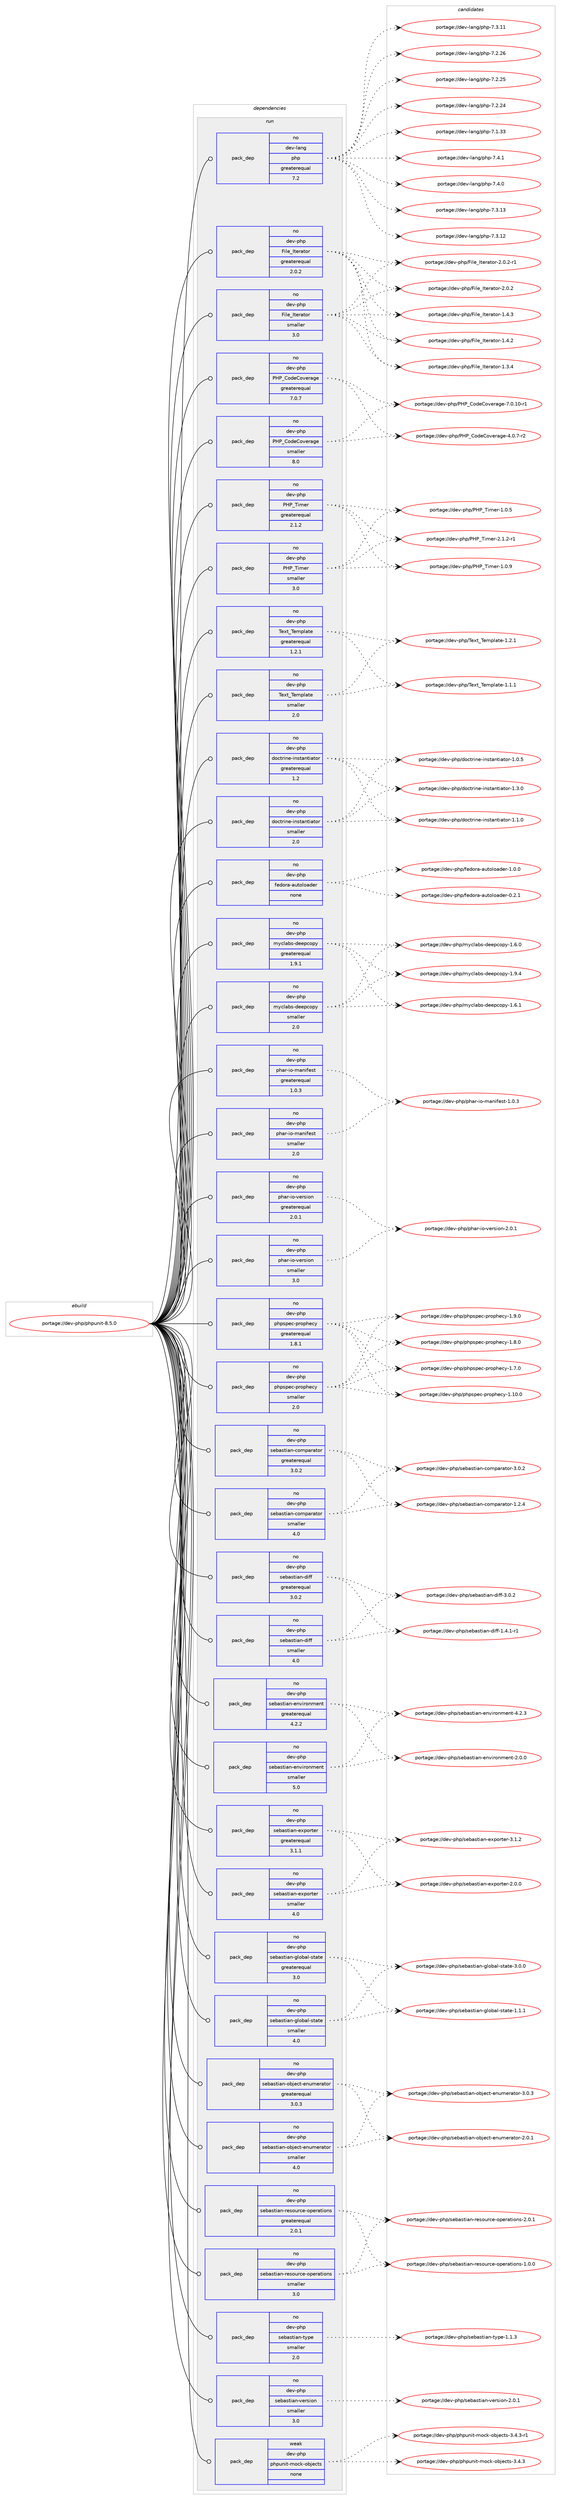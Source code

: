 digraph prolog {

# *************
# Graph options
# *************

newrank=true;
concentrate=true;
compound=true;
graph [rankdir=LR,fontname=Helvetica,fontsize=10,ranksep=1.5];#, ranksep=2.5, nodesep=0.2];
edge  [arrowhead=vee];
node  [fontname=Helvetica,fontsize=10];

# **********
# The ebuild
# **********

subgraph cluster_leftcol {
color=gray;
label=<<i>ebuild</i>>;
id [label="portage://dev-php/phpunit-8.5.0", color=red, width=4, href="../dev-php/phpunit-8.5.0.svg"];
}

# ****************
# The dependencies
# ****************

subgraph cluster_midcol {
color=gray;
label=<<i>dependencies</i>>;
subgraph cluster_compile {
fillcolor="#eeeeee";
style=filled;
label=<<i>compile</i>>;
}
subgraph cluster_compileandrun {
fillcolor="#eeeeee";
style=filled;
label=<<i>compile and run</i>>;
}
subgraph cluster_run {
fillcolor="#eeeeee";
style=filled;
label=<<i>run</i>>;
subgraph pack349623 {
dependency474562 [label=<<TABLE BORDER="0" CELLBORDER="1" CELLSPACING="0" CELLPADDING="4" WIDTH="220"><TR><TD ROWSPAN="6" CELLPADDING="30">pack_dep</TD></TR><TR><TD WIDTH="110">no</TD></TR><TR><TD>dev-lang</TD></TR><TR><TD>php</TD></TR><TR><TD>greaterequal</TD></TR><TR><TD>7.2</TD></TR></TABLE>>, shape=none, color=blue];
}
id:e -> dependency474562:w [weight=20,style="solid",arrowhead="odot"];
subgraph pack349624 {
dependency474563 [label=<<TABLE BORDER="0" CELLBORDER="1" CELLSPACING="0" CELLPADDING="4" WIDTH="220"><TR><TD ROWSPAN="6" CELLPADDING="30">pack_dep</TD></TR><TR><TD WIDTH="110">no</TD></TR><TR><TD>dev-php</TD></TR><TR><TD>File_Iterator</TD></TR><TR><TD>greaterequal</TD></TR><TR><TD>2.0.2</TD></TR></TABLE>>, shape=none, color=blue];
}
id:e -> dependency474563:w [weight=20,style="solid",arrowhead="odot"];
subgraph pack349625 {
dependency474564 [label=<<TABLE BORDER="0" CELLBORDER="1" CELLSPACING="0" CELLPADDING="4" WIDTH="220"><TR><TD ROWSPAN="6" CELLPADDING="30">pack_dep</TD></TR><TR><TD WIDTH="110">no</TD></TR><TR><TD>dev-php</TD></TR><TR><TD>File_Iterator</TD></TR><TR><TD>smaller</TD></TR><TR><TD>3.0</TD></TR></TABLE>>, shape=none, color=blue];
}
id:e -> dependency474564:w [weight=20,style="solid",arrowhead="odot"];
subgraph pack349626 {
dependency474565 [label=<<TABLE BORDER="0" CELLBORDER="1" CELLSPACING="0" CELLPADDING="4" WIDTH="220"><TR><TD ROWSPAN="6" CELLPADDING="30">pack_dep</TD></TR><TR><TD WIDTH="110">no</TD></TR><TR><TD>dev-php</TD></TR><TR><TD>PHP_CodeCoverage</TD></TR><TR><TD>greaterequal</TD></TR><TR><TD>7.0.7</TD></TR></TABLE>>, shape=none, color=blue];
}
id:e -> dependency474565:w [weight=20,style="solid",arrowhead="odot"];
subgraph pack349627 {
dependency474566 [label=<<TABLE BORDER="0" CELLBORDER="1" CELLSPACING="0" CELLPADDING="4" WIDTH="220"><TR><TD ROWSPAN="6" CELLPADDING="30">pack_dep</TD></TR><TR><TD WIDTH="110">no</TD></TR><TR><TD>dev-php</TD></TR><TR><TD>PHP_CodeCoverage</TD></TR><TR><TD>smaller</TD></TR><TR><TD>8.0</TD></TR></TABLE>>, shape=none, color=blue];
}
id:e -> dependency474566:w [weight=20,style="solid",arrowhead="odot"];
subgraph pack349628 {
dependency474567 [label=<<TABLE BORDER="0" CELLBORDER="1" CELLSPACING="0" CELLPADDING="4" WIDTH="220"><TR><TD ROWSPAN="6" CELLPADDING="30">pack_dep</TD></TR><TR><TD WIDTH="110">no</TD></TR><TR><TD>dev-php</TD></TR><TR><TD>PHP_Timer</TD></TR><TR><TD>greaterequal</TD></TR><TR><TD>2.1.2</TD></TR></TABLE>>, shape=none, color=blue];
}
id:e -> dependency474567:w [weight=20,style="solid",arrowhead="odot"];
subgraph pack349629 {
dependency474568 [label=<<TABLE BORDER="0" CELLBORDER="1" CELLSPACING="0" CELLPADDING="4" WIDTH="220"><TR><TD ROWSPAN="6" CELLPADDING="30">pack_dep</TD></TR><TR><TD WIDTH="110">no</TD></TR><TR><TD>dev-php</TD></TR><TR><TD>PHP_Timer</TD></TR><TR><TD>smaller</TD></TR><TR><TD>3.0</TD></TR></TABLE>>, shape=none, color=blue];
}
id:e -> dependency474568:w [weight=20,style="solid",arrowhead="odot"];
subgraph pack349630 {
dependency474569 [label=<<TABLE BORDER="0" CELLBORDER="1" CELLSPACING="0" CELLPADDING="4" WIDTH="220"><TR><TD ROWSPAN="6" CELLPADDING="30">pack_dep</TD></TR><TR><TD WIDTH="110">no</TD></TR><TR><TD>dev-php</TD></TR><TR><TD>Text_Template</TD></TR><TR><TD>greaterequal</TD></TR><TR><TD>1.2.1</TD></TR></TABLE>>, shape=none, color=blue];
}
id:e -> dependency474569:w [weight=20,style="solid",arrowhead="odot"];
subgraph pack349631 {
dependency474570 [label=<<TABLE BORDER="0" CELLBORDER="1" CELLSPACING="0" CELLPADDING="4" WIDTH="220"><TR><TD ROWSPAN="6" CELLPADDING="30">pack_dep</TD></TR><TR><TD WIDTH="110">no</TD></TR><TR><TD>dev-php</TD></TR><TR><TD>Text_Template</TD></TR><TR><TD>smaller</TD></TR><TR><TD>2.0</TD></TR></TABLE>>, shape=none, color=blue];
}
id:e -> dependency474570:w [weight=20,style="solid",arrowhead="odot"];
subgraph pack349632 {
dependency474571 [label=<<TABLE BORDER="0" CELLBORDER="1" CELLSPACING="0" CELLPADDING="4" WIDTH="220"><TR><TD ROWSPAN="6" CELLPADDING="30">pack_dep</TD></TR><TR><TD WIDTH="110">no</TD></TR><TR><TD>dev-php</TD></TR><TR><TD>doctrine-instantiator</TD></TR><TR><TD>greaterequal</TD></TR><TR><TD>1.2</TD></TR></TABLE>>, shape=none, color=blue];
}
id:e -> dependency474571:w [weight=20,style="solid",arrowhead="odot"];
subgraph pack349633 {
dependency474572 [label=<<TABLE BORDER="0" CELLBORDER="1" CELLSPACING="0" CELLPADDING="4" WIDTH="220"><TR><TD ROWSPAN="6" CELLPADDING="30">pack_dep</TD></TR><TR><TD WIDTH="110">no</TD></TR><TR><TD>dev-php</TD></TR><TR><TD>doctrine-instantiator</TD></TR><TR><TD>smaller</TD></TR><TR><TD>2.0</TD></TR></TABLE>>, shape=none, color=blue];
}
id:e -> dependency474572:w [weight=20,style="solid",arrowhead="odot"];
subgraph pack349634 {
dependency474573 [label=<<TABLE BORDER="0" CELLBORDER="1" CELLSPACING="0" CELLPADDING="4" WIDTH="220"><TR><TD ROWSPAN="6" CELLPADDING="30">pack_dep</TD></TR><TR><TD WIDTH="110">no</TD></TR><TR><TD>dev-php</TD></TR><TR><TD>fedora-autoloader</TD></TR><TR><TD>none</TD></TR><TR><TD></TD></TR></TABLE>>, shape=none, color=blue];
}
id:e -> dependency474573:w [weight=20,style="solid",arrowhead="odot"];
subgraph pack349635 {
dependency474574 [label=<<TABLE BORDER="0" CELLBORDER="1" CELLSPACING="0" CELLPADDING="4" WIDTH="220"><TR><TD ROWSPAN="6" CELLPADDING="30">pack_dep</TD></TR><TR><TD WIDTH="110">no</TD></TR><TR><TD>dev-php</TD></TR><TR><TD>myclabs-deepcopy</TD></TR><TR><TD>greaterequal</TD></TR><TR><TD>1.9.1</TD></TR></TABLE>>, shape=none, color=blue];
}
id:e -> dependency474574:w [weight=20,style="solid",arrowhead="odot"];
subgraph pack349636 {
dependency474575 [label=<<TABLE BORDER="0" CELLBORDER="1" CELLSPACING="0" CELLPADDING="4" WIDTH="220"><TR><TD ROWSPAN="6" CELLPADDING="30">pack_dep</TD></TR><TR><TD WIDTH="110">no</TD></TR><TR><TD>dev-php</TD></TR><TR><TD>myclabs-deepcopy</TD></TR><TR><TD>smaller</TD></TR><TR><TD>2.0</TD></TR></TABLE>>, shape=none, color=blue];
}
id:e -> dependency474575:w [weight=20,style="solid",arrowhead="odot"];
subgraph pack349637 {
dependency474576 [label=<<TABLE BORDER="0" CELLBORDER="1" CELLSPACING="0" CELLPADDING="4" WIDTH="220"><TR><TD ROWSPAN="6" CELLPADDING="30">pack_dep</TD></TR><TR><TD WIDTH="110">no</TD></TR><TR><TD>dev-php</TD></TR><TR><TD>phar-io-manifest</TD></TR><TR><TD>greaterequal</TD></TR><TR><TD>1.0.3</TD></TR></TABLE>>, shape=none, color=blue];
}
id:e -> dependency474576:w [weight=20,style="solid",arrowhead="odot"];
subgraph pack349638 {
dependency474577 [label=<<TABLE BORDER="0" CELLBORDER="1" CELLSPACING="0" CELLPADDING="4" WIDTH="220"><TR><TD ROWSPAN="6" CELLPADDING="30">pack_dep</TD></TR><TR><TD WIDTH="110">no</TD></TR><TR><TD>dev-php</TD></TR><TR><TD>phar-io-manifest</TD></TR><TR><TD>smaller</TD></TR><TR><TD>2.0</TD></TR></TABLE>>, shape=none, color=blue];
}
id:e -> dependency474577:w [weight=20,style="solid",arrowhead="odot"];
subgraph pack349639 {
dependency474578 [label=<<TABLE BORDER="0" CELLBORDER="1" CELLSPACING="0" CELLPADDING="4" WIDTH="220"><TR><TD ROWSPAN="6" CELLPADDING="30">pack_dep</TD></TR><TR><TD WIDTH="110">no</TD></TR><TR><TD>dev-php</TD></TR><TR><TD>phar-io-version</TD></TR><TR><TD>greaterequal</TD></TR><TR><TD>2.0.1</TD></TR></TABLE>>, shape=none, color=blue];
}
id:e -> dependency474578:w [weight=20,style="solid",arrowhead="odot"];
subgraph pack349640 {
dependency474579 [label=<<TABLE BORDER="0" CELLBORDER="1" CELLSPACING="0" CELLPADDING="4" WIDTH="220"><TR><TD ROWSPAN="6" CELLPADDING="30">pack_dep</TD></TR><TR><TD WIDTH="110">no</TD></TR><TR><TD>dev-php</TD></TR><TR><TD>phar-io-version</TD></TR><TR><TD>smaller</TD></TR><TR><TD>3.0</TD></TR></TABLE>>, shape=none, color=blue];
}
id:e -> dependency474579:w [weight=20,style="solid",arrowhead="odot"];
subgraph pack349641 {
dependency474580 [label=<<TABLE BORDER="0" CELLBORDER="1" CELLSPACING="0" CELLPADDING="4" WIDTH="220"><TR><TD ROWSPAN="6" CELLPADDING="30">pack_dep</TD></TR><TR><TD WIDTH="110">no</TD></TR><TR><TD>dev-php</TD></TR><TR><TD>phpspec-prophecy</TD></TR><TR><TD>greaterequal</TD></TR><TR><TD>1.8.1</TD></TR></TABLE>>, shape=none, color=blue];
}
id:e -> dependency474580:w [weight=20,style="solid",arrowhead="odot"];
subgraph pack349642 {
dependency474581 [label=<<TABLE BORDER="0" CELLBORDER="1" CELLSPACING="0" CELLPADDING="4" WIDTH="220"><TR><TD ROWSPAN="6" CELLPADDING="30">pack_dep</TD></TR><TR><TD WIDTH="110">no</TD></TR><TR><TD>dev-php</TD></TR><TR><TD>phpspec-prophecy</TD></TR><TR><TD>smaller</TD></TR><TR><TD>2.0</TD></TR></TABLE>>, shape=none, color=blue];
}
id:e -> dependency474581:w [weight=20,style="solid",arrowhead="odot"];
subgraph pack349643 {
dependency474582 [label=<<TABLE BORDER="0" CELLBORDER="1" CELLSPACING="0" CELLPADDING="4" WIDTH="220"><TR><TD ROWSPAN="6" CELLPADDING="30">pack_dep</TD></TR><TR><TD WIDTH="110">no</TD></TR><TR><TD>dev-php</TD></TR><TR><TD>sebastian-comparator</TD></TR><TR><TD>greaterequal</TD></TR><TR><TD>3.0.2</TD></TR></TABLE>>, shape=none, color=blue];
}
id:e -> dependency474582:w [weight=20,style="solid",arrowhead="odot"];
subgraph pack349644 {
dependency474583 [label=<<TABLE BORDER="0" CELLBORDER="1" CELLSPACING="0" CELLPADDING="4" WIDTH="220"><TR><TD ROWSPAN="6" CELLPADDING="30">pack_dep</TD></TR><TR><TD WIDTH="110">no</TD></TR><TR><TD>dev-php</TD></TR><TR><TD>sebastian-comparator</TD></TR><TR><TD>smaller</TD></TR><TR><TD>4.0</TD></TR></TABLE>>, shape=none, color=blue];
}
id:e -> dependency474583:w [weight=20,style="solid",arrowhead="odot"];
subgraph pack349645 {
dependency474584 [label=<<TABLE BORDER="0" CELLBORDER="1" CELLSPACING="0" CELLPADDING="4" WIDTH="220"><TR><TD ROWSPAN="6" CELLPADDING="30">pack_dep</TD></TR><TR><TD WIDTH="110">no</TD></TR><TR><TD>dev-php</TD></TR><TR><TD>sebastian-diff</TD></TR><TR><TD>greaterequal</TD></TR><TR><TD>3.0.2</TD></TR></TABLE>>, shape=none, color=blue];
}
id:e -> dependency474584:w [weight=20,style="solid",arrowhead="odot"];
subgraph pack349646 {
dependency474585 [label=<<TABLE BORDER="0" CELLBORDER="1" CELLSPACING="0" CELLPADDING="4" WIDTH="220"><TR><TD ROWSPAN="6" CELLPADDING="30">pack_dep</TD></TR><TR><TD WIDTH="110">no</TD></TR><TR><TD>dev-php</TD></TR><TR><TD>sebastian-diff</TD></TR><TR><TD>smaller</TD></TR><TR><TD>4.0</TD></TR></TABLE>>, shape=none, color=blue];
}
id:e -> dependency474585:w [weight=20,style="solid",arrowhead="odot"];
subgraph pack349647 {
dependency474586 [label=<<TABLE BORDER="0" CELLBORDER="1" CELLSPACING="0" CELLPADDING="4" WIDTH="220"><TR><TD ROWSPAN="6" CELLPADDING="30">pack_dep</TD></TR><TR><TD WIDTH="110">no</TD></TR><TR><TD>dev-php</TD></TR><TR><TD>sebastian-environment</TD></TR><TR><TD>greaterequal</TD></TR><TR><TD>4.2.2</TD></TR></TABLE>>, shape=none, color=blue];
}
id:e -> dependency474586:w [weight=20,style="solid",arrowhead="odot"];
subgraph pack349648 {
dependency474587 [label=<<TABLE BORDER="0" CELLBORDER="1" CELLSPACING="0" CELLPADDING="4" WIDTH="220"><TR><TD ROWSPAN="6" CELLPADDING="30">pack_dep</TD></TR><TR><TD WIDTH="110">no</TD></TR><TR><TD>dev-php</TD></TR><TR><TD>sebastian-environment</TD></TR><TR><TD>smaller</TD></TR><TR><TD>5.0</TD></TR></TABLE>>, shape=none, color=blue];
}
id:e -> dependency474587:w [weight=20,style="solid",arrowhead="odot"];
subgraph pack349649 {
dependency474588 [label=<<TABLE BORDER="0" CELLBORDER="1" CELLSPACING="0" CELLPADDING="4" WIDTH="220"><TR><TD ROWSPAN="6" CELLPADDING="30">pack_dep</TD></TR><TR><TD WIDTH="110">no</TD></TR><TR><TD>dev-php</TD></TR><TR><TD>sebastian-exporter</TD></TR><TR><TD>greaterequal</TD></TR><TR><TD>3.1.1</TD></TR></TABLE>>, shape=none, color=blue];
}
id:e -> dependency474588:w [weight=20,style="solid",arrowhead="odot"];
subgraph pack349650 {
dependency474589 [label=<<TABLE BORDER="0" CELLBORDER="1" CELLSPACING="0" CELLPADDING="4" WIDTH="220"><TR><TD ROWSPAN="6" CELLPADDING="30">pack_dep</TD></TR><TR><TD WIDTH="110">no</TD></TR><TR><TD>dev-php</TD></TR><TR><TD>sebastian-exporter</TD></TR><TR><TD>smaller</TD></TR><TR><TD>4.0</TD></TR></TABLE>>, shape=none, color=blue];
}
id:e -> dependency474589:w [weight=20,style="solid",arrowhead="odot"];
subgraph pack349651 {
dependency474590 [label=<<TABLE BORDER="0" CELLBORDER="1" CELLSPACING="0" CELLPADDING="4" WIDTH="220"><TR><TD ROWSPAN="6" CELLPADDING="30">pack_dep</TD></TR><TR><TD WIDTH="110">no</TD></TR><TR><TD>dev-php</TD></TR><TR><TD>sebastian-global-state</TD></TR><TR><TD>greaterequal</TD></TR><TR><TD>3.0</TD></TR></TABLE>>, shape=none, color=blue];
}
id:e -> dependency474590:w [weight=20,style="solid",arrowhead="odot"];
subgraph pack349652 {
dependency474591 [label=<<TABLE BORDER="0" CELLBORDER="1" CELLSPACING="0" CELLPADDING="4" WIDTH="220"><TR><TD ROWSPAN="6" CELLPADDING="30">pack_dep</TD></TR><TR><TD WIDTH="110">no</TD></TR><TR><TD>dev-php</TD></TR><TR><TD>sebastian-global-state</TD></TR><TR><TD>smaller</TD></TR><TR><TD>4.0</TD></TR></TABLE>>, shape=none, color=blue];
}
id:e -> dependency474591:w [weight=20,style="solid",arrowhead="odot"];
subgraph pack349653 {
dependency474592 [label=<<TABLE BORDER="0" CELLBORDER="1" CELLSPACING="0" CELLPADDING="4" WIDTH="220"><TR><TD ROWSPAN="6" CELLPADDING="30">pack_dep</TD></TR><TR><TD WIDTH="110">no</TD></TR><TR><TD>dev-php</TD></TR><TR><TD>sebastian-object-enumerator</TD></TR><TR><TD>greaterequal</TD></TR><TR><TD>3.0.3</TD></TR></TABLE>>, shape=none, color=blue];
}
id:e -> dependency474592:w [weight=20,style="solid",arrowhead="odot"];
subgraph pack349654 {
dependency474593 [label=<<TABLE BORDER="0" CELLBORDER="1" CELLSPACING="0" CELLPADDING="4" WIDTH="220"><TR><TD ROWSPAN="6" CELLPADDING="30">pack_dep</TD></TR><TR><TD WIDTH="110">no</TD></TR><TR><TD>dev-php</TD></TR><TR><TD>sebastian-object-enumerator</TD></TR><TR><TD>smaller</TD></TR><TR><TD>4.0</TD></TR></TABLE>>, shape=none, color=blue];
}
id:e -> dependency474593:w [weight=20,style="solid",arrowhead="odot"];
subgraph pack349655 {
dependency474594 [label=<<TABLE BORDER="0" CELLBORDER="1" CELLSPACING="0" CELLPADDING="4" WIDTH="220"><TR><TD ROWSPAN="6" CELLPADDING="30">pack_dep</TD></TR><TR><TD WIDTH="110">no</TD></TR><TR><TD>dev-php</TD></TR><TR><TD>sebastian-resource-operations</TD></TR><TR><TD>greaterequal</TD></TR><TR><TD>2.0.1</TD></TR></TABLE>>, shape=none, color=blue];
}
id:e -> dependency474594:w [weight=20,style="solid",arrowhead="odot"];
subgraph pack349656 {
dependency474595 [label=<<TABLE BORDER="0" CELLBORDER="1" CELLSPACING="0" CELLPADDING="4" WIDTH="220"><TR><TD ROWSPAN="6" CELLPADDING="30">pack_dep</TD></TR><TR><TD WIDTH="110">no</TD></TR><TR><TD>dev-php</TD></TR><TR><TD>sebastian-resource-operations</TD></TR><TR><TD>smaller</TD></TR><TR><TD>3.0</TD></TR></TABLE>>, shape=none, color=blue];
}
id:e -> dependency474595:w [weight=20,style="solid",arrowhead="odot"];
subgraph pack349657 {
dependency474596 [label=<<TABLE BORDER="0" CELLBORDER="1" CELLSPACING="0" CELLPADDING="4" WIDTH="220"><TR><TD ROWSPAN="6" CELLPADDING="30">pack_dep</TD></TR><TR><TD WIDTH="110">no</TD></TR><TR><TD>dev-php</TD></TR><TR><TD>sebastian-type</TD></TR><TR><TD>smaller</TD></TR><TR><TD>2.0</TD></TR></TABLE>>, shape=none, color=blue];
}
id:e -> dependency474596:w [weight=20,style="solid",arrowhead="odot"];
subgraph pack349658 {
dependency474597 [label=<<TABLE BORDER="0" CELLBORDER="1" CELLSPACING="0" CELLPADDING="4" WIDTH="220"><TR><TD ROWSPAN="6" CELLPADDING="30">pack_dep</TD></TR><TR><TD WIDTH="110">no</TD></TR><TR><TD>dev-php</TD></TR><TR><TD>sebastian-version</TD></TR><TR><TD>smaller</TD></TR><TR><TD>3.0</TD></TR></TABLE>>, shape=none, color=blue];
}
id:e -> dependency474597:w [weight=20,style="solid",arrowhead="odot"];
subgraph pack349659 {
dependency474598 [label=<<TABLE BORDER="0" CELLBORDER="1" CELLSPACING="0" CELLPADDING="4" WIDTH="220"><TR><TD ROWSPAN="6" CELLPADDING="30">pack_dep</TD></TR><TR><TD WIDTH="110">weak</TD></TR><TR><TD>dev-php</TD></TR><TR><TD>phpunit-mock-objects</TD></TR><TR><TD>none</TD></TR><TR><TD></TD></TR></TABLE>>, shape=none, color=blue];
}
id:e -> dependency474598:w [weight=20,style="solid",arrowhead="odot"];
}
}

# **************
# The candidates
# **************

subgraph cluster_choices {
rank=same;
color=gray;
label=<<i>candidates</i>>;

subgraph choice349623 {
color=black;
nodesep=1;
choice100101118451089711010347112104112455546524649 [label="portage://dev-lang/php-7.4.1", color=red, width=4,href="../dev-lang/php-7.4.1.svg"];
choice100101118451089711010347112104112455546524648 [label="portage://dev-lang/php-7.4.0", color=red, width=4,href="../dev-lang/php-7.4.0.svg"];
choice10010111845108971101034711210411245554651464951 [label="portage://dev-lang/php-7.3.13", color=red, width=4,href="../dev-lang/php-7.3.13.svg"];
choice10010111845108971101034711210411245554651464950 [label="portage://dev-lang/php-7.3.12", color=red, width=4,href="../dev-lang/php-7.3.12.svg"];
choice10010111845108971101034711210411245554651464949 [label="portage://dev-lang/php-7.3.11", color=red, width=4,href="../dev-lang/php-7.3.11.svg"];
choice10010111845108971101034711210411245554650465054 [label="portage://dev-lang/php-7.2.26", color=red, width=4,href="../dev-lang/php-7.2.26.svg"];
choice10010111845108971101034711210411245554650465053 [label="portage://dev-lang/php-7.2.25", color=red, width=4,href="../dev-lang/php-7.2.25.svg"];
choice10010111845108971101034711210411245554650465052 [label="portage://dev-lang/php-7.2.24", color=red, width=4,href="../dev-lang/php-7.2.24.svg"];
choice10010111845108971101034711210411245554649465151 [label="portage://dev-lang/php-7.1.33", color=red, width=4,href="../dev-lang/php-7.1.33.svg"];
dependency474562:e -> choice100101118451089711010347112104112455546524649:w [style=dotted,weight="100"];
dependency474562:e -> choice100101118451089711010347112104112455546524648:w [style=dotted,weight="100"];
dependency474562:e -> choice10010111845108971101034711210411245554651464951:w [style=dotted,weight="100"];
dependency474562:e -> choice10010111845108971101034711210411245554651464950:w [style=dotted,weight="100"];
dependency474562:e -> choice10010111845108971101034711210411245554651464949:w [style=dotted,weight="100"];
dependency474562:e -> choice10010111845108971101034711210411245554650465054:w [style=dotted,weight="100"];
dependency474562:e -> choice10010111845108971101034711210411245554650465053:w [style=dotted,weight="100"];
dependency474562:e -> choice10010111845108971101034711210411245554650465052:w [style=dotted,weight="100"];
dependency474562:e -> choice10010111845108971101034711210411245554649465151:w [style=dotted,weight="100"];
}
subgraph choice349624 {
color=black;
nodesep=1;
choice1001011184511210411247701051081019573116101114971161111144550464846504511449 [label="portage://dev-php/File_Iterator-2.0.2-r1", color=red, width=4,href="../dev-php/File_Iterator-2.0.2-r1.svg"];
choice100101118451121041124770105108101957311610111497116111114455046484650 [label="portage://dev-php/File_Iterator-2.0.2", color=red, width=4,href="../dev-php/File_Iterator-2.0.2.svg"];
choice100101118451121041124770105108101957311610111497116111114454946524651 [label="portage://dev-php/File_Iterator-1.4.3", color=red, width=4,href="../dev-php/File_Iterator-1.4.3.svg"];
choice100101118451121041124770105108101957311610111497116111114454946524650 [label="portage://dev-php/File_Iterator-1.4.2", color=red, width=4,href="../dev-php/File_Iterator-1.4.2.svg"];
choice100101118451121041124770105108101957311610111497116111114454946514652 [label="portage://dev-php/File_Iterator-1.3.4", color=red, width=4,href="../dev-php/File_Iterator-1.3.4.svg"];
dependency474563:e -> choice1001011184511210411247701051081019573116101114971161111144550464846504511449:w [style=dotted,weight="100"];
dependency474563:e -> choice100101118451121041124770105108101957311610111497116111114455046484650:w [style=dotted,weight="100"];
dependency474563:e -> choice100101118451121041124770105108101957311610111497116111114454946524651:w [style=dotted,weight="100"];
dependency474563:e -> choice100101118451121041124770105108101957311610111497116111114454946524650:w [style=dotted,weight="100"];
dependency474563:e -> choice100101118451121041124770105108101957311610111497116111114454946514652:w [style=dotted,weight="100"];
}
subgraph choice349625 {
color=black;
nodesep=1;
choice1001011184511210411247701051081019573116101114971161111144550464846504511449 [label="portage://dev-php/File_Iterator-2.0.2-r1", color=red, width=4,href="../dev-php/File_Iterator-2.0.2-r1.svg"];
choice100101118451121041124770105108101957311610111497116111114455046484650 [label="portage://dev-php/File_Iterator-2.0.2", color=red, width=4,href="../dev-php/File_Iterator-2.0.2.svg"];
choice100101118451121041124770105108101957311610111497116111114454946524651 [label="portage://dev-php/File_Iterator-1.4.3", color=red, width=4,href="../dev-php/File_Iterator-1.4.3.svg"];
choice100101118451121041124770105108101957311610111497116111114454946524650 [label="portage://dev-php/File_Iterator-1.4.2", color=red, width=4,href="../dev-php/File_Iterator-1.4.2.svg"];
choice100101118451121041124770105108101957311610111497116111114454946514652 [label="portage://dev-php/File_Iterator-1.3.4", color=red, width=4,href="../dev-php/File_Iterator-1.3.4.svg"];
dependency474564:e -> choice1001011184511210411247701051081019573116101114971161111144550464846504511449:w [style=dotted,weight="100"];
dependency474564:e -> choice100101118451121041124770105108101957311610111497116111114455046484650:w [style=dotted,weight="100"];
dependency474564:e -> choice100101118451121041124770105108101957311610111497116111114454946524651:w [style=dotted,weight="100"];
dependency474564:e -> choice100101118451121041124770105108101957311610111497116111114454946524650:w [style=dotted,weight="100"];
dependency474564:e -> choice100101118451121041124770105108101957311610111497116111114454946514652:w [style=dotted,weight="100"];
}
subgraph choice349626 {
color=black;
nodesep=1;
choice100101118451121041124780728095671111001016711111810111497103101455546484649484511449 [label="portage://dev-php/PHP_CodeCoverage-7.0.10-r1", color=red, width=4,href="../dev-php/PHP_CodeCoverage-7.0.10-r1.svg"];
choice1001011184511210411247807280956711110010167111118101114971031014552464846554511450 [label="portage://dev-php/PHP_CodeCoverage-4.0.7-r2", color=red, width=4,href="../dev-php/PHP_CodeCoverage-4.0.7-r2.svg"];
dependency474565:e -> choice100101118451121041124780728095671111001016711111810111497103101455546484649484511449:w [style=dotted,weight="100"];
dependency474565:e -> choice1001011184511210411247807280956711110010167111118101114971031014552464846554511450:w [style=dotted,weight="100"];
}
subgraph choice349627 {
color=black;
nodesep=1;
choice100101118451121041124780728095671111001016711111810111497103101455546484649484511449 [label="portage://dev-php/PHP_CodeCoverage-7.0.10-r1", color=red, width=4,href="../dev-php/PHP_CodeCoverage-7.0.10-r1.svg"];
choice1001011184511210411247807280956711110010167111118101114971031014552464846554511450 [label="portage://dev-php/PHP_CodeCoverage-4.0.7-r2", color=red, width=4,href="../dev-php/PHP_CodeCoverage-4.0.7-r2.svg"];
dependency474566:e -> choice100101118451121041124780728095671111001016711111810111497103101455546484649484511449:w [style=dotted,weight="100"];
dependency474566:e -> choice1001011184511210411247807280956711110010167111118101114971031014552464846554511450:w [style=dotted,weight="100"];
}
subgraph choice349628 {
color=black;
nodesep=1;
choice100101118451121041124780728095841051091011144550464946504511449 [label="portage://dev-php/PHP_Timer-2.1.2-r1", color=red, width=4,href="../dev-php/PHP_Timer-2.1.2-r1.svg"];
choice10010111845112104112478072809584105109101114454946484657 [label="portage://dev-php/PHP_Timer-1.0.9", color=red, width=4,href="../dev-php/PHP_Timer-1.0.9.svg"];
choice10010111845112104112478072809584105109101114454946484653 [label="portage://dev-php/PHP_Timer-1.0.5", color=red, width=4,href="../dev-php/PHP_Timer-1.0.5.svg"];
dependency474567:e -> choice100101118451121041124780728095841051091011144550464946504511449:w [style=dotted,weight="100"];
dependency474567:e -> choice10010111845112104112478072809584105109101114454946484657:w [style=dotted,weight="100"];
dependency474567:e -> choice10010111845112104112478072809584105109101114454946484653:w [style=dotted,weight="100"];
}
subgraph choice349629 {
color=black;
nodesep=1;
choice100101118451121041124780728095841051091011144550464946504511449 [label="portage://dev-php/PHP_Timer-2.1.2-r1", color=red, width=4,href="../dev-php/PHP_Timer-2.1.2-r1.svg"];
choice10010111845112104112478072809584105109101114454946484657 [label="portage://dev-php/PHP_Timer-1.0.9", color=red, width=4,href="../dev-php/PHP_Timer-1.0.9.svg"];
choice10010111845112104112478072809584105109101114454946484653 [label="portage://dev-php/PHP_Timer-1.0.5", color=red, width=4,href="../dev-php/PHP_Timer-1.0.5.svg"];
dependency474568:e -> choice100101118451121041124780728095841051091011144550464946504511449:w [style=dotted,weight="100"];
dependency474568:e -> choice10010111845112104112478072809584105109101114454946484657:w [style=dotted,weight="100"];
dependency474568:e -> choice10010111845112104112478072809584105109101114454946484653:w [style=dotted,weight="100"];
}
subgraph choice349630 {
color=black;
nodesep=1;
choice100101118451121041124784101120116958410110911210897116101454946504649 [label="portage://dev-php/Text_Template-1.2.1", color=red, width=4,href="../dev-php/Text_Template-1.2.1.svg"];
choice100101118451121041124784101120116958410110911210897116101454946494649 [label="portage://dev-php/Text_Template-1.1.1", color=red, width=4,href="../dev-php/Text_Template-1.1.1.svg"];
dependency474569:e -> choice100101118451121041124784101120116958410110911210897116101454946504649:w [style=dotted,weight="100"];
dependency474569:e -> choice100101118451121041124784101120116958410110911210897116101454946494649:w [style=dotted,weight="100"];
}
subgraph choice349631 {
color=black;
nodesep=1;
choice100101118451121041124784101120116958410110911210897116101454946504649 [label="portage://dev-php/Text_Template-1.2.1", color=red, width=4,href="../dev-php/Text_Template-1.2.1.svg"];
choice100101118451121041124784101120116958410110911210897116101454946494649 [label="portage://dev-php/Text_Template-1.1.1", color=red, width=4,href="../dev-php/Text_Template-1.1.1.svg"];
dependency474570:e -> choice100101118451121041124784101120116958410110911210897116101454946504649:w [style=dotted,weight="100"];
dependency474570:e -> choice100101118451121041124784101120116958410110911210897116101454946494649:w [style=dotted,weight="100"];
}
subgraph choice349632 {
color=black;
nodesep=1;
choice100101118451121041124710011199116114105110101451051101151169711011610597116111114454946514648 [label="portage://dev-php/doctrine-instantiator-1.3.0", color=red, width=4,href="../dev-php/doctrine-instantiator-1.3.0.svg"];
choice100101118451121041124710011199116114105110101451051101151169711011610597116111114454946494648 [label="portage://dev-php/doctrine-instantiator-1.1.0", color=red, width=4,href="../dev-php/doctrine-instantiator-1.1.0.svg"];
choice100101118451121041124710011199116114105110101451051101151169711011610597116111114454946484653 [label="portage://dev-php/doctrine-instantiator-1.0.5", color=red, width=4,href="../dev-php/doctrine-instantiator-1.0.5.svg"];
dependency474571:e -> choice100101118451121041124710011199116114105110101451051101151169711011610597116111114454946514648:w [style=dotted,weight="100"];
dependency474571:e -> choice100101118451121041124710011199116114105110101451051101151169711011610597116111114454946494648:w [style=dotted,weight="100"];
dependency474571:e -> choice100101118451121041124710011199116114105110101451051101151169711011610597116111114454946484653:w [style=dotted,weight="100"];
}
subgraph choice349633 {
color=black;
nodesep=1;
choice100101118451121041124710011199116114105110101451051101151169711011610597116111114454946514648 [label="portage://dev-php/doctrine-instantiator-1.3.0", color=red, width=4,href="../dev-php/doctrine-instantiator-1.3.0.svg"];
choice100101118451121041124710011199116114105110101451051101151169711011610597116111114454946494648 [label="portage://dev-php/doctrine-instantiator-1.1.0", color=red, width=4,href="../dev-php/doctrine-instantiator-1.1.0.svg"];
choice100101118451121041124710011199116114105110101451051101151169711011610597116111114454946484653 [label="portage://dev-php/doctrine-instantiator-1.0.5", color=red, width=4,href="../dev-php/doctrine-instantiator-1.0.5.svg"];
dependency474572:e -> choice100101118451121041124710011199116114105110101451051101151169711011610597116111114454946514648:w [style=dotted,weight="100"];
dependency474572:e -> choice100101118451121041124710011199116114105110101451051101151169711011610597116111114454946494648:w [style=dotted,weight="100"];
dependency474572:e -> choice100101118451121041124710011199116114105110101451051101151169711011610597116111114454946484653:w [style=dotted,weight="100"];
}
subgraph choice349634 {
color=black;
nodesep=1;
choice100101118451121041124710210110011111497459711711611110811197100101114454946484648 [label="portage://dev-php/fedora-autoloader-1.0.0", color=red, width=4,href="../dev-php/fedora-autoloader-1.0.0.svg"];
choice100101118451121041124710210110011111497459711711611110811197100101114454846504649 [label="portage://dev-php/fedora-autoloader-0.2.1", color=red, width=4,href="../dev-php/fedora-autoloader-0.2.1.svg"];
dependency474573:e -> choice100101118451121041124710210110011111497459711711611110811197100101114454946484648:w [style=dotted,weight="100"];
dependency474573:e -> choice100101118451121041124710210110011111497459711711611110811197100101114454846504649:w [style=dotted,weight="100"];
}
subgraph choice349635 {
color=black;
nodesep=1;
choice10010111845112104112471091219910897981154510010110111299111112121454946574652 [label="portage://dev-php/myclabs-deepcopy-1.9.4", color=red, width=4,href="../dev-php/myclabs-deepcopy-1.9.4.svg"];
choice10010111845112104112471091219910897981154510010110111299111112121454946544649 [label="portage://dev-php/myclabs-deepcopy-1.6.1", color=red, width=4,href="../dev-php/myclabs-deepcopy-1.6.1.svg"];
choice10010111845112104112471091219910897981154510010110111299111112121454946544648 [label="portage://dev-php/myclabs-deepcopy-1.6.0", color=red, width=4,href="../dev-php/myclabs-deepcopy-1.6.0.svg"];
dependency474574:e -> choice10010111845112104112471091219910897981154510010110111299111112121454946574652:w [style=dotted,weight="100"];
dependency474574:e -> choice10010111845112104112471091219910897981154510010110111299111112121454946544649:w [style=dotted,weight="100"];
dependency474574:e -> choice10010111845112104112471091219910897981154510010110111299111112121454946544648:w [style=dotted,weight="100"];
}
subgraph choice349636 {
color=black;
nodesep=1;
choice10010111845112104112471091219910897981154510010110111299111112121454946574652 [label="portage://dev-php/myclabs-deepcopy-1.9.4", color=red, width=4,href="../dev-php/myclabs-deepcopy-1.9.4.svg"];
choice10010111845112104112471091219910897981154510010110111299111112121454946544649 [label="portage://dev-php/myclabs-deepcopy-1.6.1", color=red, width=4,href="../dev-php/myclabs-deepcopy-1.6.1.svg"];
choice10010111845112104112471091219910897981154510010110111299111112121454946544648 [label="portage://dev-php/myclabs-deepcopy-1.6.0", color=red, width=4,href="../dev-php/myclabs-deepcopy-1.6.0.svg"];
dependency474575:e -> choice10010111845112104112471091219910897981154510010110111299111112121454946574652:w [style=dotted,weight="100"];
dependency474575:e -> choice10010111845112104112471091219910897981154510010110111299111112121454946544649:w [style=dotted,weight="100"];
dependency474575:e -> choice10010111845112104112471091219910897981154510010110111299111112121454946544648:w [style=dotted,weight="100"];
}
subgraph choice349637 {
color=black;
nodesep=1;
choice100101118451121041124711210497114451051114510997110105102101115116454946484651 [label="portage://dev-php/phar-io-manifest-1.0.3", color=red, width=4,href="../dev-php/phar-io-manifest-1.0.3.svg"];
dependency474576:e -> choice100101118451121041124711210497114451051114510997110105102101115116454946484651:w [style=dotted,weight="100"];
}
subgraph choice349638 {
color=black;
nodesep=1;
choice100101118451121041124711210497114451051114510997110105102101115116454946484651 [label="portage://dev-php/phar-io-manifest-1.0.3", color=red, width=4,href="../dev-php/phar-io-manifest-1.0.3.svg"];
dependency474577:e -> choice100101118451121041124711210497114451051114510997110105102101115116454946484651:w [style=dotted,weight="100"];
}
subgraph choice349639 {
color=black;
nodesep=1;
choice1001011184511210411247112104971144510511145118101114115105111110455046484649 [label="portage://dev-php/phar-io-version-2.0.1", color=red, width=4,href="../dev-php/phar-io-version-2.0.1.svg"];
dependency474578:e -> choice1001011184511210411247112104971144510511145118101114115105111110455046484649:w [style=dotted,weight="100"];
}
subgraph choice349640 {
color=black;
nodesep=1;
choice1001011184511210411247112104971144510511145118101114115105111110455046484649 [label="portage://dev-php/phar-io-version-2.0.1", color=red, width=4,href="../dev-php/phar-io-version-2.0.1.svg"];
dependency474579:e -> choice1001011184511210411247112104971144510511145118101114115105111110455046484649:w [style=dotted,weight="100"];
}
subgraph choice349641 {
color=black;
nodesep=1;
choice1001011184511210411247112104112115112101994511211411111210410199121454946574648 [label="portage://dev-php/phpspec-prophecy-1.9.0", color=red, width=4,href="../dev-php/phpspec-prophecy-1.9.0.svg"];
choice1001011184511210411247112104112115112101994511211411111210410199121454946564648 [label="portage://dev-php/phpspec-prophecy-1.8.0", color=red, width=4,href="../dev-php/phpspec-prophecy-1.8.0.svg"];
choice1001011184511210411247112104112115112101994511211411111210410199121454946554648 [label="portage://dev-php/phpspec-prophecy-1.7.0", color=red, width=4,href="../dev-php/phpspec-prophecy-1.7.0.svg"];
choice100101118451121041124711210411211511210199451121141111121041019912145494649484648 [label="portage://dev-php/phpspec-prophecy-1.10.0", color=red, width=4,href="../dev-php/phpspec-prophecy-1.10.0.svg"];
dependency474580:e -> choice1001011184511210411247112104112115112101994511211411111210410199121454946574648:w [style=dotted,weight="100"];
dependency474580:e -> choice1001011184511210411247112104112115112101994511211411111210410199121454946564648:w [style=dotted,weight="100"];
dependency474580:e -> choice1001011184511210411247112104112115112101994511211411111210410199121454946554648:w [style=dotted,weight="100"];
dependency474580:e -> choice100101118451121041124711210411211511210199451121141111121041019912145494649484648:w [style=dotted,weight="100"];
}
subgraph choice349642 {
color=black;
nodesep=1;
choice1001011184511210411247112104112115112101994511211411111210410199121454946574648 [label="portage://dev-php/phpspec-prophecy-1.9.0", color=red, width=4,href="../dev-php/phpspec-prophecy-1.9.0.svg"];
choice1001011184511210411247112104112115112101994511211411111210410199121454946564648 [label="portage://dev-php/phpspec-prophecy-1.8.0", color=red, width=4,href="../dev-php/phpspec-prophecy-1.8.0.svg"];
choice1001011184511210411247112104112115112101994511211411111210410199121454946554648 [label="portage://dev-php/phpspec-prophecy-1.7.0", color=red, width=4,href="../dev-php/phpspec-prophecy-1.7.0.svg"];
choice100101118451121041124711210411211511210199451121141111121041019912145494649484648 [label="portage://dev-php/phpspec-prophecy-1.10.0", color=red, width=4,href="../dev-php/phpspec-prophecy-1.10.0.svg"];
dependency474581:e -> choice1001011184511210411247112104112115112101994511211411111210410199121454946574648:w [style=dotted,weight="100"];
dependency474581:e -> choice1001011184511210411247112104112115112101994511211411111210410199121454946564648:w [style=dotted,weight="100"];
dependency474581:e -> choice1001011184511210411247112104112115112101994511211411111210410199121454946554648:w [style=dotted,weight="100"];
dependency474581:e -> choice100101118451121041124711210411211511210199451121141111121041019912145494649484648:w [style=dotted,weight="100"];
}
subgraph choice349643 {
color=black;
nodesep=1;
choice100101118451121041124711510198971151161059711045991111091129711497116111114455146484650 [label="portage://dev-php/sebastian-comparator-3.0.2", color=red, width=4,href="../dev-php/sebastian-comparator-3.0.2.svg"];
choice100101118451121041124711510198971151161059711045991111091129711497116111114454946504652 [label="portage://dev-php/sebastian-comparator-1.2.4", color=red, width=4,href="../dev-php/sebastian-comparator-1.2.4.svg"];
dependency474582:e -> choice100101118451121041124711510198971151161059711045991111091129711497116111114455146484650:w [style=dotted,weight="100"];
dependency474582:e -> choice100101118451121041124711510198971151161059711045991111091129711497116111114454946504652:w [style=dotted,weight="100"];
}
subgraph choice349644 {
color=black;
nodesep=1;
choice100101118451121041124711510198971151161059711045991111091129711497116111114455146484650 [label="portage://dev-php/sebastian-comparator-3.0.2", color=red, width=4,href="../dev-php/sebastian-comparator-3.0.2.svg"];
choice100101118451121041124711510198971151161059711045991111091129711497116111114454946504652 [label="portage://dev-php/sebastian-comparator-1.2.4", color=red, width=4,href="../dev-php/sebastian-comparator-1.2.4.svg"];
dependency474583:e -> choice100101118451121041124711510198971151161059711045991111091129711497116111114455146484650:w [style=dotted,weight="100"];
dependency474583:e -> choice100101118451121041124711510198971151161059711045991111091129711497116111114454946504652:w [style=dotted,weight="100"];
}
subgraph choice349645 {
color=black;
nodesep=1;
choice100101118451121041124711510198971151161059711045100105102102455146484650 [label="portage://dev-php/sebastian-diff-3.0.2", color=red, width=4,href="../dev-php/sebastian-diff-3.0.2.svg"];
choice1001011184511210411247115101989711511610597110451001051021024549465246494511449 [label="portage://dev-php/sebastian-diff-1.4.1-r1", color=red, width=4,href="../dev-php/sebastian-diff-1.4.1-r1.svg"];
dependency474584:e -> choice100101118451121041124711510198971151161059711045100105102102455146484650:w [style=dotted,weight="100"];
dependency474584:e -> choice1001011184511210411247115101989711511610597110451001051021024549465246494511449:w [style=dotted,weight="100"];
}
subgraph choice349646 {
color=black;
nodesep=1;
choice100101118451121041124711510198971151161059711045100105102102455146484650 [label="portage://dev-php/sebastian-diff-3.0.2", color=red, width=4,href="../dev-php/sebastian-diff-3.0.2.svg"];
choice1001011184511210411247115101989711511610597110451001051021024549465246494511449 [label="portage://dev-php/sebastian-diff-1.4.1-r1", color=red, width=4,href="../dev-php/sebastian-diff-1.4.1-r1.svg"];
dependency474585:e -> choice100101118451121041124711510198971151161059711045100105102102455146484650:w [style=dotted,weight="100"];
dependency474585:e -> choice1001011184511210411247115101989711511610597110451001051021024549465246494511449:w [style=dotted,weight="100"];
}
subgraph choice349647 {
color=black;
nodesep=1;
choice100101118451121041124711510198971151161059711045101110118105114111110109101110116455246504651 [label="portage://dev-php/sebastian-environment-4.2.3", color=red, width=4,href="../dev-php/sebastian-environment-4.2.3.svg"];
choice100101118451121041124711510198971151161059711045101110118105114111110109101110116455046484648 [label="portage://dev-php/sebastian-environment-2.0.0", color=red, width=4,href="../dev-php/sebastian-environment-2.0.0.svg"];
dependency474586:e -> choice100101118451121041124711510198971151161059711045101110118105114111110109101110116455246504651:w [style=dotted,weight="100"];
dependency474586:e -> choice100101118451121041124711510198971151161059711045101110118105114111110109101110116455046484648:w [style=dotted,weight="100"];
}
subgraph choice349648 {
color=black;
nodesep=1;
choice100101118451121041124711510198971151161059711045101110118105114111110109101110116455246504651 [label="portage://dev-php/sebastian-environment-4.2.3", color=red, width=4,href="../dev-php/sebastian-environment-4.2.3.svg"];
choice100101118451121041124711510198971151161059711045101110118105114111110109101110116455046484648 [label="portage://dev-php/sebastian-environment-2.0.0", color=red, width=4,href="../dev-php/sebastian-environment-2.0.0.svg"];
dependency474587:e -> choice100101118451121041124711510198971151161059711045101110118105114111110109101110116455246504651:w [style=dotted,weight="100"];
dependency474587:e -> choice100101118451121041124711510198971151161059711045101110118105114111110109101110116455046484648:w [style=dotted,weight="100"];
}
subgraph choice349649 {
color=black;
nodesep=1;
choice100101118451121041124711510198971151161059711045101120112111114116101114455146494650 [label="portage://dev-php/sebastian-exporter-3.1.2", color=red, width=4,href="../dev-php/sebastian-exporter-3.1.2.svg"];
choice100101118451121041124711510198971151161059711045101120112111114116101114455046484648 [label="portage://dev-php/sebastian-exporter-2.0.0", color=red, width=4,href="../dev-php/sebastian-exporter-2.0.0.svg"];
dependency474588:e -> choice100101118451121041124711510198971151161059711045101120112111114116101114455146494650:w [style=dotted,weight="100"];
dependency474588:e -> choice100101118451121041124711510198971151161059711045101120112111114116101114455046484648:w [style=dotted,weight="100"];
}
subgraph choice349650 {
color=black;
nodesep=1;
choice100101118451121041124711510198971151161059711045101120112111114116101114455146494650 [label="portage://dev-php/sebastian-exporter-3.1.2", color=red, width=4,href="../dev-php/sebastian-exporter-3.1.2.svg"];
choice100101118451121041124711510198971151161059711045101120112111114116101114455046484648 [label="portage://dev-php/sebastian-exporter-2.0.0", color=red, width=4,href="../dev-php/sebastian-exporter-2.0.0.svg"];
dependency474589:e -> choice100101118451121041124711510198971151161059711045101120112111114116101114455146494650:w [style=dotted,weight="100"];
dependency474589:e -> choice100101118451121041124711510198971151161059711045101120112111114116101114455046484648:w [style=dotted,weight="100"];
}
subgraph choice349651 {
color=black;
nodesep=1;
choice10010111845112104112471151019897115116105971104510310811198971084511511697116101455146484648 [label="portage://dev-php/sebastian-global-state-3.0.0", color=red, width=4,href="../dev-php/sebastian-global-state-3.0.0.svg"];
choice10010111845112104112471151019897115116105971104510310811198971084511511697116101454946494649 [label="portage://dev-php/sebastian-global-state-1.1.1", color=red, width=4,href="../dev-php/sebastian-global-state-1.1.1.svg"];
dependency474590:e -> choice10010111845112104112471151019897115116105971104510310811198971084511511697116101455146484648:w [style=dotted,weight="100"];
dependency474590:e -> choice10010111845112104112471151019897115116105971104510310811198971084511511697116101454946494649:w [style=dotted,weight="100"];
}
subgraph choice349652 {
color=black;
nodesep=1;
choice10010111845112104112471151019897115116105971104510310811198971084511511697116101455146484648 [label="portage://dev-php/sebastian-global-state-3.0.0", color=red, width=4,href="../dev-php/sebastian-global-state-3.0.0.svg"];
choice10010111845112104112471151019897115116105971104510310811198971084511511697116101454946494649 [label="portage://dev-php/sebastian-global-state-1.1.1", color=red, width=4,href="../dev-php/sebastian-global-state-1.1.1.svg"];
dependency474591:e -> choice10010111845112104112471151019897115116105971104510310811198971084511511697116101455146484648:w [style=dotted,weight="100"];
dependency474591:e -> choice10010111845112104112471151019897115116105971104510310811198971084511511697116101454946494649:w [style=dotted,weight="100"];
}
subgraph choice349653 {
color=black;
nodesep=1;
choice10010111845112104112471151019897115116105971104511198106101991164510111011710910111497116111114455146484651 [label="portage://dev-php/sebastian-object-enumerator-3.0.3", color=red, width=4,href="../dev-php/sebastian-object-enumerator-3.0.3.svg"];
choice10010111845112104112471151019897115116105971104511198106101991164510111011710910111497116111114455046484649 [label="portage://dev-php/sebastian-object-enumerator-2.0.1", color=red, width=4,href="../dev-php/sebastian-object-enumerator-2.0.1.svg"];
dependency474592:e -> choice10010111845112104112471151019897115116105971104511198106101991164510111011710910111497116111114455146484651:w [style=dotted,weight="100"];
dependency474592:e -> choice10010111845112104112471151019897115116105971104511198106101991164510111011710910111497116111114455046484649:w [style=dotted,weight="100"];
}
subgraph choice349654 {
color=black;
nodesep=1;
choice10010111845112104112471151019897115116105971104511198106101991164510111011710910111497116111114455146484651 [label="portage://dev-php/sebastian-object-enumerator-3.0.3", color=red, width=4,href="../dev-php/sebastian-object-enumerator-3.0.3.svg"];
choice10010111845112104112471151019897115116105971104511198106101991164510111011710910111497116111114455046484649 [label="portage://dev-php/sebastian-object-enumerator-2.0.1", color=red, width=4,href="../dev-php/sebastian-object-enumerator-2.0.1.svg"];
dependency474593:e -> choice10010111845112104112471151019897115116105971104511198106101991164510111011710910111497116111114455146484651:w [style=dotted,weight="100"];
dependency474593:e -> choice10010111845112104112471151019897115116105971104511198106101991164510111011710910111497116111114455046484649:w [style=dotted,weight="100"];
}
subgraph choice349655 {
color=black;
nodesep=1;
choice100101118451121041124711510198971151161059711045114101115111117114991014511111210111497116105111110115455046484649 [label="portage://dev-php/sebastian-resource-operations-2.0.1", color=red, width=4,href="../dev-php/sebastian-resource-operations-2.0.1.svg"];
choice100101118451121041124711510198971151161059711045114101115111117114991014511111210111497116105111110115454946484648 [label="portage://dev-php/sebastian-resource-operations-1.0.0", color=red, width=4,href="../dev-php/sebastian-resource-operations-1.0.0.svg"];
dependency474594:e -> choice100101118451121041124711510198971151161059711045114101115111117114991014511111210111497116105111110115455046484649:w [style=dotted,weight="100"];
dependency474594:e -> choice100101118451121041124711510198971151161059711045114101115111117114991014511111210111497116105111110115454946484648:w [style=dotted,weight="100"];
}
subgraph choice349656 {
color=black;
nodesep=1;
choice100101118451121041124711510198971151161059711045114101115111117114991014511111210111497116105111110115455046484649 [label="portage://dev-php/sebastian-resource-operations-2.0.1", color=red, width=4,href="../dev-php/sebastian-resource-operations-2.0.1.svg"];
choice100101118451121041124711510198971151161059711045114101115111117114991014511111210111497116105111110115454946484648 [label="portage://dev-php/sebastian-resource-operations-1.0.0", color=red, width=4,href="../dev-php/sebastian-resource-operations-1.0.0.svg"];
dependency474595:e -> choice100101118451121041124711510198971151161059711045114101115111117114991014511111210111497116105111110115455046484649:w [style=dotted,weight="100"];
dependency474595:e -> choice100101118451121041124711510198971151161059711045114101115111117114991014511111210111497116105111110115454946484648:w [style=dotted,weight="100"];
}
subgraph choice349657 {
color=black;
nodesep=1;
choice100101118451121041124711510198971151161059711045116121112101454946494651 [label="portage://dev-php/sebastian-type-1.1.3", color=red, width=4,href="../dev-php/sebastian-type-1.1.3.svg"];
dependency474596:e -> choice100101118451121041124711510198971151161059711045116121112101454946494651:w [style=dotted,weight="100"];
}
subgraph choice349658 {
color=black;
nodesep=1;
choice100101118451121041124711510198971151161059711045118101114115105111110455046484649 [label="portage://dev-php/sebastian-version-2.0.1", color=red, width=4,href="../dev-php/sebastian-version-2.0.1.svg"];
dependency474597:e -> choice100101118451121041124711510198971151161059711045118101114115105111110455046484649:w [style=dotted,weight="100"];
}
subgraph choice349659 {
color=black;
nodesep=1;
choice100101118451121041124711210411211711010511645109111991074511198106101991161154551465246514511449 [label="portage://dev-php/phpunit-mock-objects-3.4.3-r1", color=red, width=4,href="../dev-php/phpunit-mock-objects-3.4.3-r1.svg"];
choice10010111845112104112471121041121171101051164510911199107451119810610199116115455146524651 [label="portage://dev-php/phpunit-mock-objects-3.4.3", color=red, width=4,href="../dev-php/phpunit-mock-objects-3.4.3.svg"];
dependency474598:e -> choice100101118451121041124711210411211711010511645109111991074511198106101991161154551465246514511449:w [style=dotted,weight="100"];
dependency474598:e -> choice10010111845112104112471121041121171101051164510911199107451119810610199116115455146524651:w [style=dotted,weight="100"];
}
}

}
